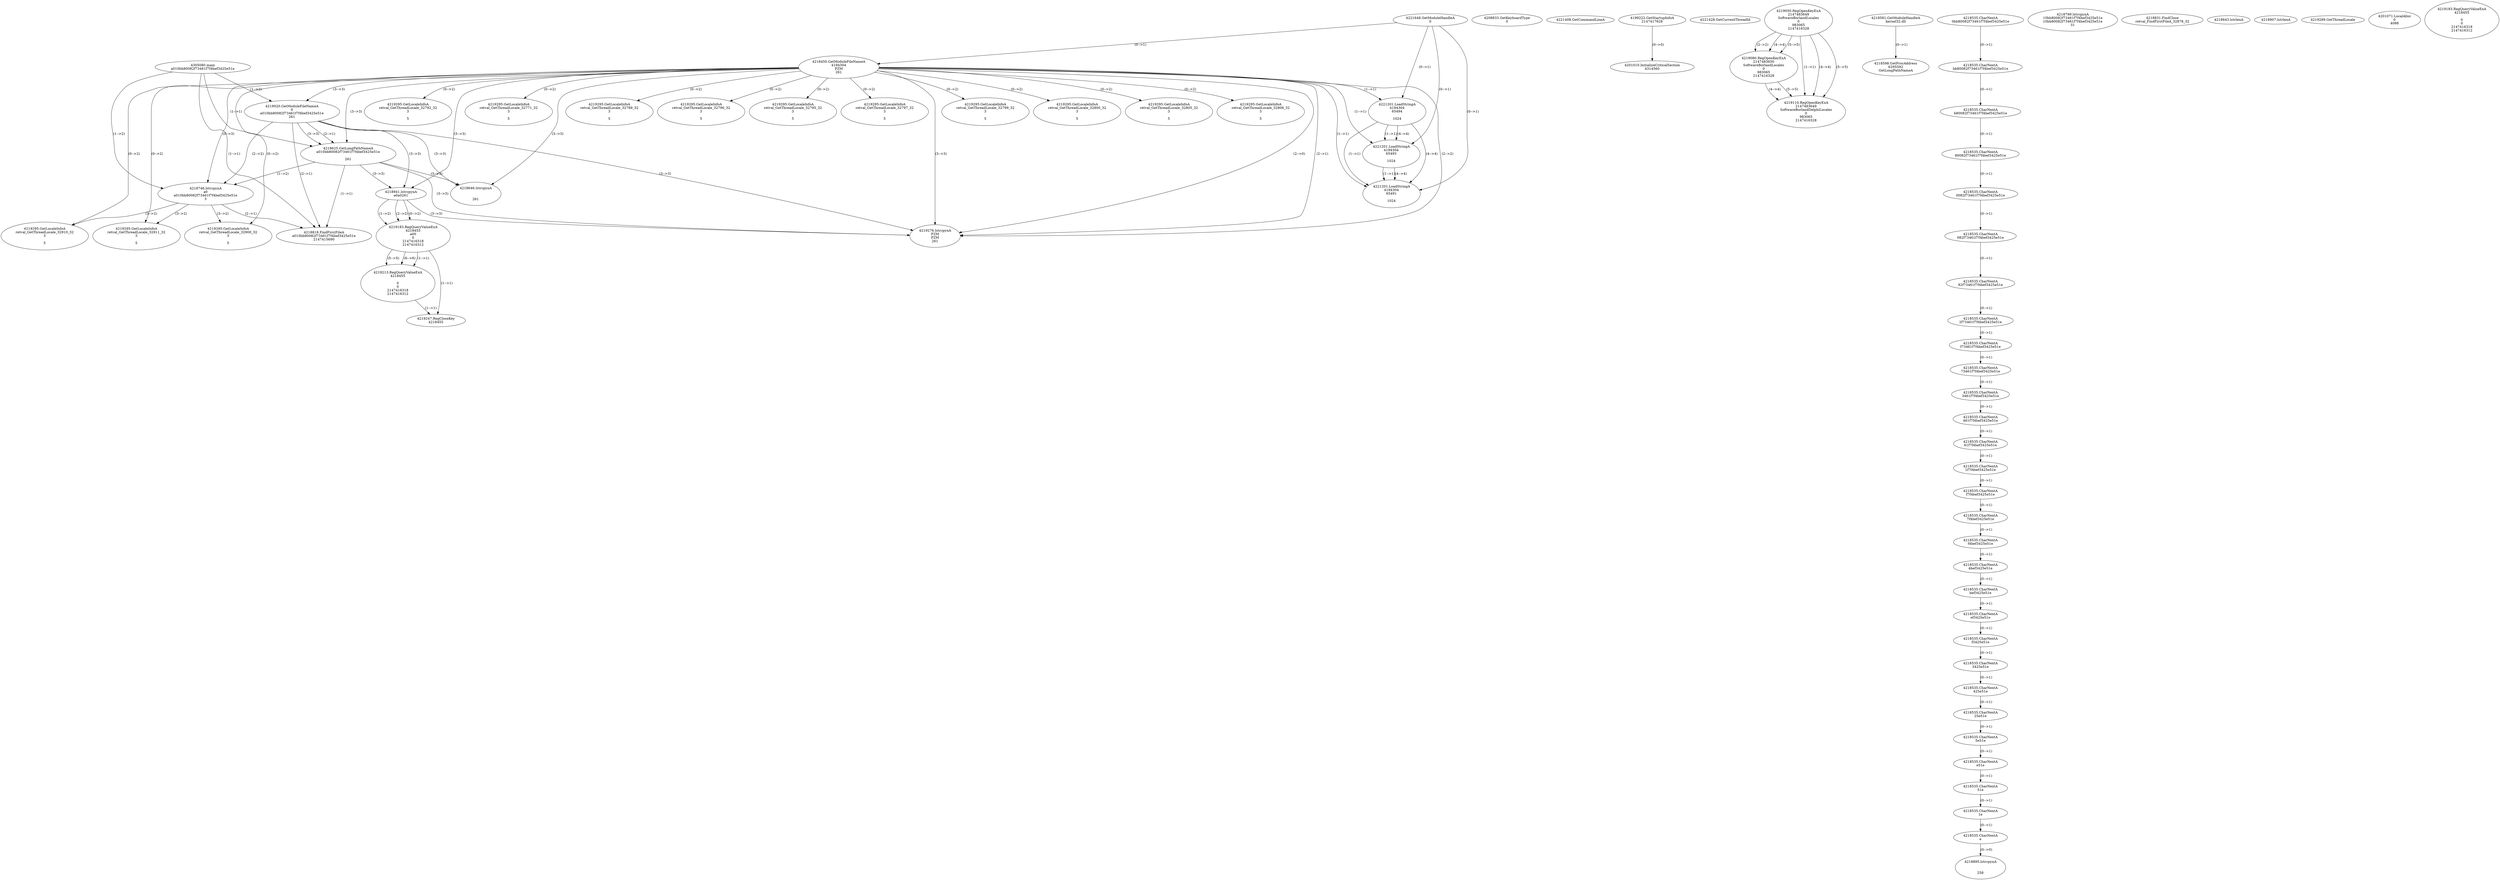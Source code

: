 // Global SCDG with merge call
digraph {
	0 [label="4305080.main
a010bb80082f73461f7f4bef3425e51e"]
	1 [label="4221648.GetModuleHandleA
0"]
	2 [label="4208833.GetKeyboardType
0"]
	3 [label="4221408.GetCommandLineA
"]
	4 [label="4199222.GetStartupInfoA
2147417628"]
	5 [label="4221428.GetCurrentThreadId
"]
	6 [label="4218450.GetModuleFileNameA
4194304
PZM
261"]
	1 -> 6 [label="(0-->1)"]
	7 [label="4219020.GetModuleFileNameA
0
a010bb80082f73461f7f4bef3425e51e
261"]
	0 -> 7 [label="(1-->2)"]
	6 -> 7 [label="(3-->3)"]
	8 [label="4219050.RegOpenKeyExA
2147483649
Software\Borland\Locales
0
983065
2147416328"]
	9 [label="4218581.GetModuleHandleA
kernel32.dll"]
	10 [label="4218598.GetProcAddress
6295592
GetLongPathNameA"]
	9 -> 10 [label="(0-->1)"]
	11 [label="4218625.GetLongPathNameA
a010bb80082f73461f7f4bef3425e51e

261"]
	0 -> 11 [label="(1-->1)"]
	7 -> 11 [label="(2-->1)"]
	6 -> 11 [label="(3-->3)"]
	7 -> 11 [label="(3-->3)"]
	12 [label="4218746.lstrcpynA
a0
a010bb80082f73461f7f4bef3425e51e
3"]
	0 -> 12 [label="(1-->2)"]
	7 -> 12 [label="(2-->2)"]
	11 -> 12 [label="(1-->2)"]
	6 -> 12 [label="(0-->3)"]
	13 [label="4218535.CharNextA
0bb80082f73461f7f4bef3425e51e"]
	14 [label="4218535.CharNextA
bb80082f73461f7f4bef3425e51e"]
	13 -> 14 [label="(0-->1)"]
	15 [label="4218535.CharNextA
b80082f73461f7f4bef3425e51e"]
	14 -> 15 [label="(0-->1)"]
	16 [label="4218535.CharNextA
80082f73461f7f4bef3425e51e"]
	15 -> 16 [label="(0-->1)"]
	17 [label="4218535.CharNextA
0082f73461f7f4bef3425e51e"]
	16 -> 17 [label="(0-->1)"]
	18 [label="4218535.CharNextA
082f73461f7f4bef3425e51e"]
	17 -> 18 [label="(0-->1)"]
	19 [label="4218535.CharNextA
82f73461f7f4bef3425e51e"]
	18 -> 19 [label="(0-->1)"]
	20 [label="4218535.CharNextA
2f73461f7f4bef3425e51e"]
	19 -> 20 [label="(0-->1)"]
	21 [label="4218535.CharNextA
f73461f7f4bef3425e51e"]
	20 -> 21 [label="(0-->1)"]
	22 [label="4218535.CharNextA
73461f7f4bef3425e51e"]
	21 -> 22 [label="(0-->1)"]
	23 [label="4218535.CharNextA
3461f7f4bef3425e51e"]
	22 -> 23 [label="(0-->1)"]
	24 [label="4218535.CharNextA
461f7f4bef3425e51e"]
	23 -> 24 [label="(0-->1)"]
	25 [label="4218535.CharNextA
61f7f4bef3425e51e"]
	24 -> 25 [label="(0-->1)"]
	26 [label="4218535.CharNextA
1f7f4bef3425e51e"]
	25 -> 26 [label="(0-->1)"]
	27 [label="4218535.CharNextA
f7f4bef3425e51e"]
	26 -> 27 [label="(0-->1)"]
	28 [label="4218535.CharNextA
7f4bef3425e51e"]
	27 -> 28 [label="(0-->1)"]
	29 [label="4218535.CharNextA
f4bef3425e51e"]
	28 -> 29 [label="(0-->1)"]
	30 [label="4218535.CharNextA
4bef3425e51e"]
	29 -> 30 [label="(0-->1)"]
	31 [label="4218535.CharNextA
bef3425e51e"]
	30 -> 31 [label="(0-->1)"]
	32 [label="4218535.CharNextA
ef3425e51e"]
	31 -> 32 [label="(0-->1)"]
	33 [label="4218535.CharNextA
f3425e51e"]
	32 -> 33 [label="(0-->1)"]
	34 [label="4218535.CharNextA
3425e51e"]
	33 -> 34 [label="(0-->1)"]
	35 [label="4218535.CharNextA
425e51e"]
	34 -> 35 [label="(0-->1)"]
	36 [label="4218535.CharNextA
25e51e"]
	35 -> 36 [label="(0-->1)"]
	37 [label="4218535.CharNextA
5e51e"]
	36 -> 37 [label="(0-->1)"]
	38 [label="4218535.CharNextA
e51e"]
	37 -> 38 [label="(0-->1)"]
	39 [label="4218535.CharNextA
51e"]
	38 -> 39 [label="(0-->1)"]
	40 [label="4218535.CharNextA
1e"]
	39 -> 40 [label="(0-->1)"]
	41 [label="4218535.CharNextA
e"]
	40 -> 41 [label="(0-->1)"]
	42 [label="4218799.lstrcpynA
10bb80082f73461f7f4bef3425e51e
10bb80082f73461f7f4bef3425e51e
31"]
	43 [label="4218818.FindFirstFileA
a010bb80082f73461f7f4bef3425e51e
2147415690"]
	0 -> 43 [label="(1-->1)"]
	7 -> 43 [label="(2-->1)"]
	11 -> 43 [label="(1-->1)"]
	12 -> 43 [label="(2-->1)"]
	44 [label="4218831.FindClose
retval_FindFirstFileA_32878_32"]
	45 [label="4218843.lstrlenA
"]
	46 [label="4218895.lstrcpynA


258"]
	41 -> 46 [label="(0-->0)"]
	47 [label="4218907.lstrlenA
"]
	48 [label="4218941.lstrcpynA
a0\
a0\
261"]
	6 -> 48 [label="(3-->3)"]
	7 -> 48 [label="(3-->3)"]
	11 -> 48 [label="(3-->3)"]
	49 [label="4219183.RegQueryValueExA
4218455
a0\
0
0
2147416318
2147416312"]
	48 -> 49 [label="(1-->2)"]
	48 -> 49 [label="(2-->2)"]
	48 -> 49 [label="(0-->2)"]
	50 [label="4219213.RegQueryValueExA
4218455

0
0
2147416318
2147416312"]
	49 -> 50 [label="(1-->1)"]
	49 -> 50 [label="(5-->5)"]
	49 -> 50 [label="(6-->6)"]
	51 [label="4219247.RegCloseKey
4218455"]
	49 -> 51 [label="(1-->1)"]
	50 -> 51 [label="(1-->1)"]
	52 [label="4219276.lstrcpynA
PZM
PZM
261"]
	6 -> 52 [label="(2-->1)"]
	6 -> 52 [label="(2-->2)"]
	6 -> 52 [label="(3-->3)"]
	7 -> 52 [label="(3-->3)"]
	11 -> 52 [label="(3-->3)"]
	48 -> 52 [label="(3-->3)"]
	6 -> 52 [label="(2-->0)"]
	53 [label="4219289.GetThreadLocale
"]
	54 [label="4219295.GetLocaleInfoA
retval_GetThreadLocale_32910_32
3

5"]
	6 -> 54 [label="(0-->2)"]
	12 -> 54 [label="(3-->2)"]
	55 [label="4221201.LoadStringA
4194304
65494

1024"]
	1 -> 55 [label="(0-->1)"]
	6 -> 55 [label="(1-->1)"]
	56 [label="4201010.InitializeCriticalSection
4314560"]
	4 -> 56 [label="(0-->0)"]
	57 [label="4201071.LocalAlloc
0
4088"]
	58 [label="4219295.GetLocaleInfoA
retval_GetThreadLocale_32911_32
3

5"]
	6 -> 58 [label="(0-->2)"]
	12 -> 58 [label="(3-->2)"]
	59 [label="4219295.GetLocaleInfoA
retval_GetThreadLocale_32900_32
3

5"]
	6 -> 59 [label="(0-->2)"]
	12 -> 59 [label="(3-->2)"]
	60 [label="4218646.lstrcpynA


261"]
	6 -> 60 [label="(3-->3)"]
	7 -> 60 [label="(3-->3)"]
	11 -> 60 [label="(3-->3)"]
	61 [label="4219183.RegQueryValueExA
4218455

0
0
2147416318
2147416312"]
	62 [label="4219295.GetLocaleInfoA
retval_GetThreadLocale_32792_32
3

5"]
	6 -> 62 [label="(0-->2)"]
	63 [label="4221201.LoadStringA
4194304
65493

1024"]
	1 -> 63 [label="(0-->1)"]
	6 -> 63 [label="(1-->1)"]
	55 -> 63 [label="(1-->1)"]
	55 -> 63 [label="(4-->4)"]
	64 [label="4219080.RegOpenKeyExA
2147483650
Software\Borland\Locales
0
983065
2147416328"]
	8 -> 64 [label="(2-->2)"]
	8 -> 64 [label="(4-->4)"]
	8 -> 64 [label="(5-->5)"]
	65 [label="4219110.RegOpenKeyExA
2147483649
Software\Borland\Delphi\Locales
0
983065
2147416328"]
	8 -> 65 [label="(1-->1)"]
	8 -> 65 [label="(4-->4)"]
	64 -> 65 [label="(4-->4)"]
	8 -> 65 [label="(5-->5)"]
	64 -> 65 [label="(5-->5)"]
	66 [label="4219295.GetLocaleInfoA
retval_GetThreadLocale_32771_32
3

5"]
	6 -> 66 [label="(0-->2)"]
	67 [label="4221201.LoadStringA
4194304
65491

1024"]
	1 -> 67 [label="(0-->1)"]
	6 -> 67 [label="(1-->1)"]
	55 -> 67 [label="(1-->1)"]
	63 -> 67 [label="(1-->1)"]
	55 -> 67 [label="(4-->4)"]
	63 -> 67 [label="(4-->4)"]
	68 [label="4219295.GetLocaleInfoA
retval_GetThreadLocale_32789_32
3

5"]
	6 -> 68 [label="(0-->2)"]
	69 [label="4219295.GetLocaleInfoA
retval_GetThreadLocale_32790_32
3

5"]
	6 -> 69 [label="(0-->2)"]
	70 [label="4219295.GetLocaleInfoA
retval_GetThreadLocale_32795_32
3

5"]
	6 -> 70 [label="(0-->2)"]
	71 [label="4219295.GetLocaleInfoA
retval_GetThreadLocale_32797_32
3

5"]
	6 -> 71 [label="(0-->2)"]
	72 [label="4219295.GetLocaleInfoA
retval_GetThreadLocale_32799_32
3

5"]
	6 -> 72 [label="(0-->2)"]
	73 [label="4219295.GetLocaleInfoA
retval_GetThreadLocale_32800_32
3

5"]
	6 -> 73 [label="(0-->2)"]
	74 [label="4219295.GetLocaleInfoA
retval_GetThreadLocale_32805_32
3

5"]
	6 -> 74 [label="(0-->2)"]
	75 [label="4219295.GetLocaleInfoA
retval_GetThreadLocale_32806_32
3

5"]
	6 -> 75 [label="(0-->2)"]
}
